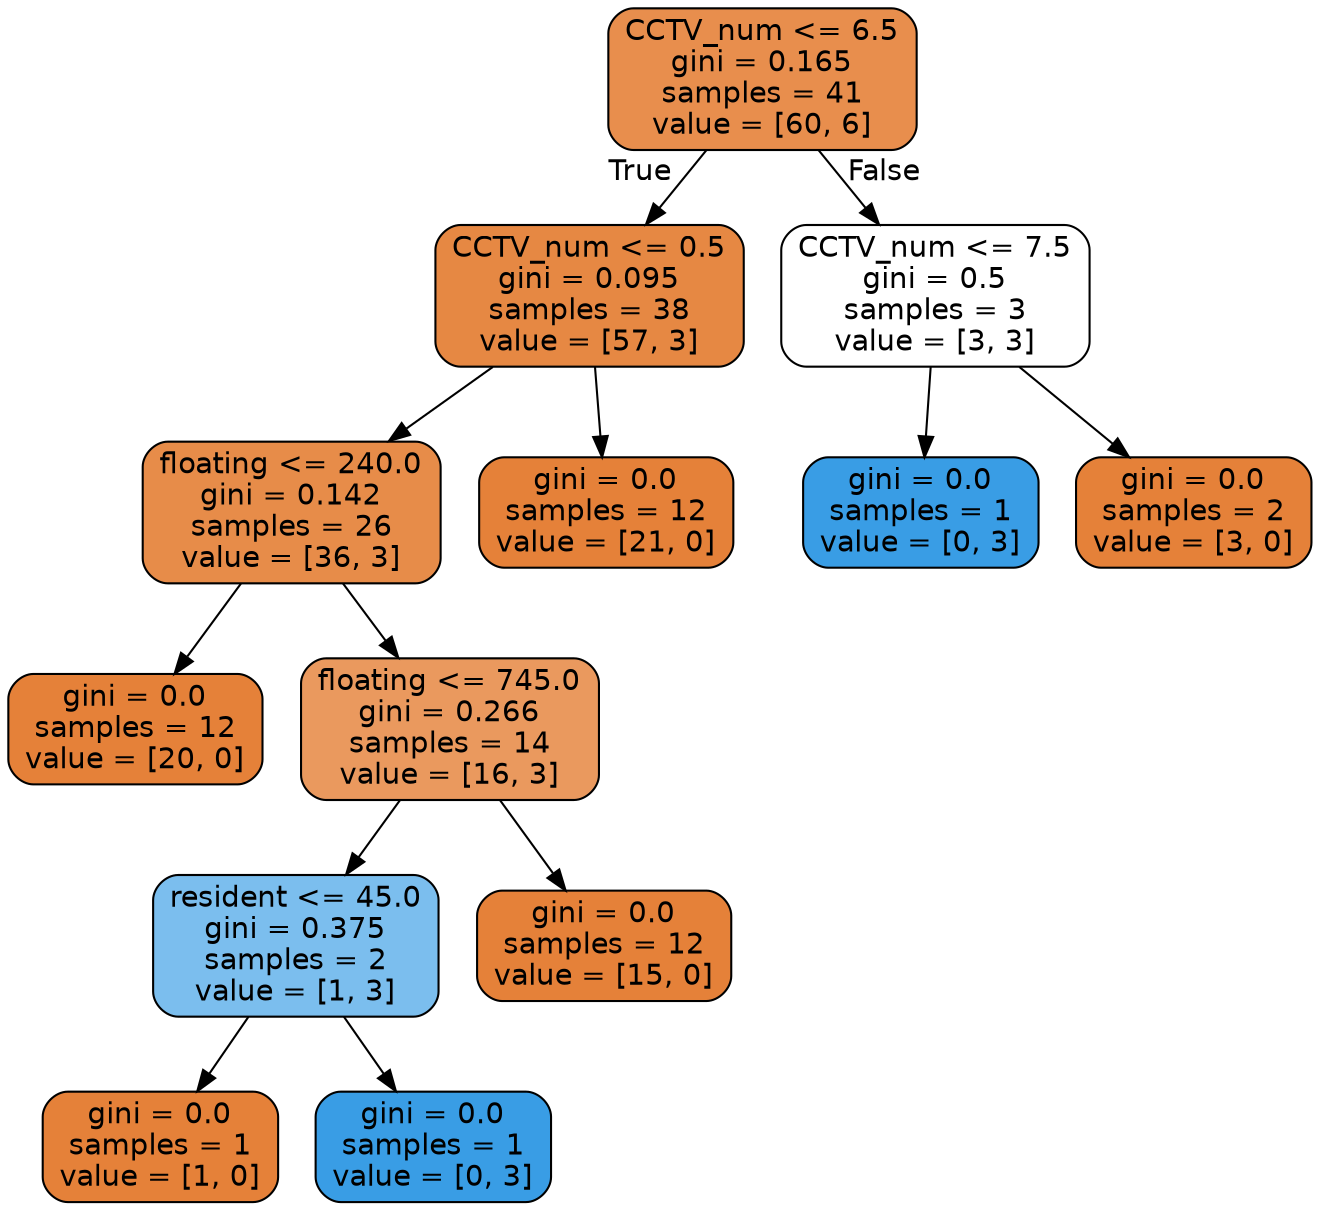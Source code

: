 digraph Tree {
node [shape=box, style="filled, rounded", color="black", fontname=helvetica] ;
edge [fontname=helvetica] ;
0 [label="CCTV_num <= 6.5\ngini = 0.165\nsamples = 41\nvalue = [60, 6]", fillcolor="#e88e4d"] ;
1 [label="CCTV_num <= 0.5\ngini = 0.095\nsamples = 38\nvalue = [57, 3]", fillcolor="#e68843"] ;
0 -> 1 [labeldistance=2.5, labelangle=45, headlabel="True"] ;
2 [label="floating <= 240.0\ngini = 0.142\nsamples = 26\nvalue = [36, 3]", fillcolor="#e78c49"] ;
1 -> 2 ;
3 [label="gini = 0.0\nsamples = 12\nvalue = [20, 0]", fillcolor="#e58139"] ;
2 -> 3 ;
4 [label="floating <= 745.0\ngini = 0.266\nsamples = 14\nvalue = [16, 3]", fillcolor="#ea995e"] ;
2 -> 4 ;
5 [label="resident <= 45.0\ngini = 0.375\nsamples = 2\nvalue = [1, 3]", fillcolor="#7bbeee"] ;
4 -> 5 ;
6 [label="gini = 0.0\nsamples = 1\nvalue = [1, 0]", fillcolor="#e58139"] ;
5 -> 6 ;
7 [label="gini = 0.0\nsamples = 1\nvalue = [0, 3]", fillcolor="#399de5"] ;
5 -> 7 ;
8 [label="gini = 0.0\nsamples = 12\nvalue = [15, 0]", fillcolor="#e58139"] ;
4 -> 8 ;
9 [label="gini = 0.0\nsamples = 12\nvalue = [21, 0]", fillcolor="#e58139"] ;
1 -> 9 ;
10 [label="CCTV_num <= 7.5\ngini = 0.5\nsamples = 3\nvalue = [3, 3]", fillcolor="#ffffff"] ;
0 -> 10 [labeldistance=2.5, labelangle=-45, headlabel="False"] ;
11 [label="gini = 0.0\nsamples = 1\nvalue = [0, 3]", fillcolor="#399de5"] ;
10 -> 11 ;
12 [label="gini = 0.0\nsamples = 2\nvalue = [3, 0]", fillcolor="#e58139"] ;
10 -> 12 ;
}